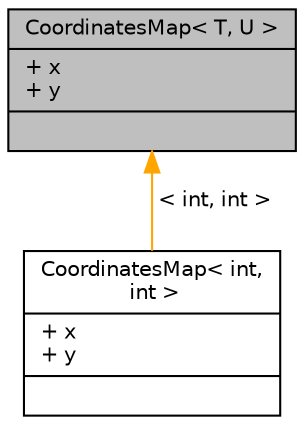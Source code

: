 digraph "CoordinatesMap&lt; T, U &gt;"
{
 // INTERACTIVE_SVG=YES
  edge [fontname="Helvetica",fontsize="10",labelfontname="Helvetica",labelfontsize="10"];
  node [fontname="Helvetica",fontsize="10",shape=record];
  Node0 [label="{CoordinatesMap\< T, U \>\n|+ x\l+ y\l|}",height=0.2,width=0.4,color="black", fillcolor="grey75", style="filled", fontcolor="black"];
  Node0 -> Node1 [dir="back",color="orange",fontsize="10",style="solid",label=" \< int, int \>" ,fontname="Helvetica"];
  Node1 [label="{CoordinatesMap\< int,\l int \>\n|+ x\l+ y\l|}",height=0.2,width=0.4,color="black", fillcolor="white", style="filled",URL="$struct_coordinates_map.html"];
}
